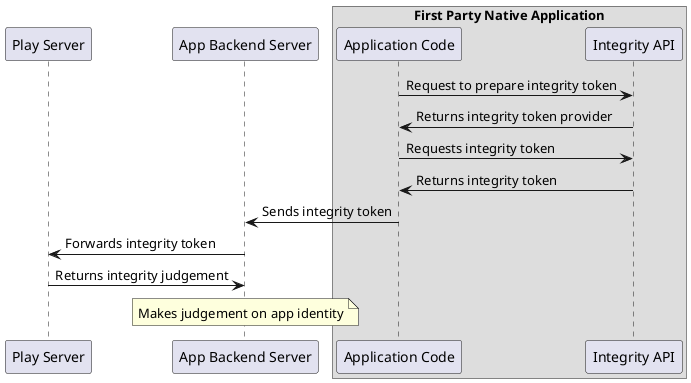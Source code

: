 @startuml

participant "Play Server" as play_server
participant "App Backend Server" as app_backend_server
box "First Party Native Application"
    participant "Application Code" as application_code
    participant "Integrity API" as integrity_api
end box

application_code -> integrity_api: Request to prepare integrity token
integrity_api -> application_code: Returns integrity token provider
application_code -> integrity_api: Requests integrity token
integrity_api -> application_code: Returns integrity token
application_code -> app_backend_server: Sends integrity token
app_backend_server -> play_server: Forwards integrity token
play_server -> app_backend_server: Returns integrity judgement
note over app_backend_server: Makes judgement on app identity

@enduml
